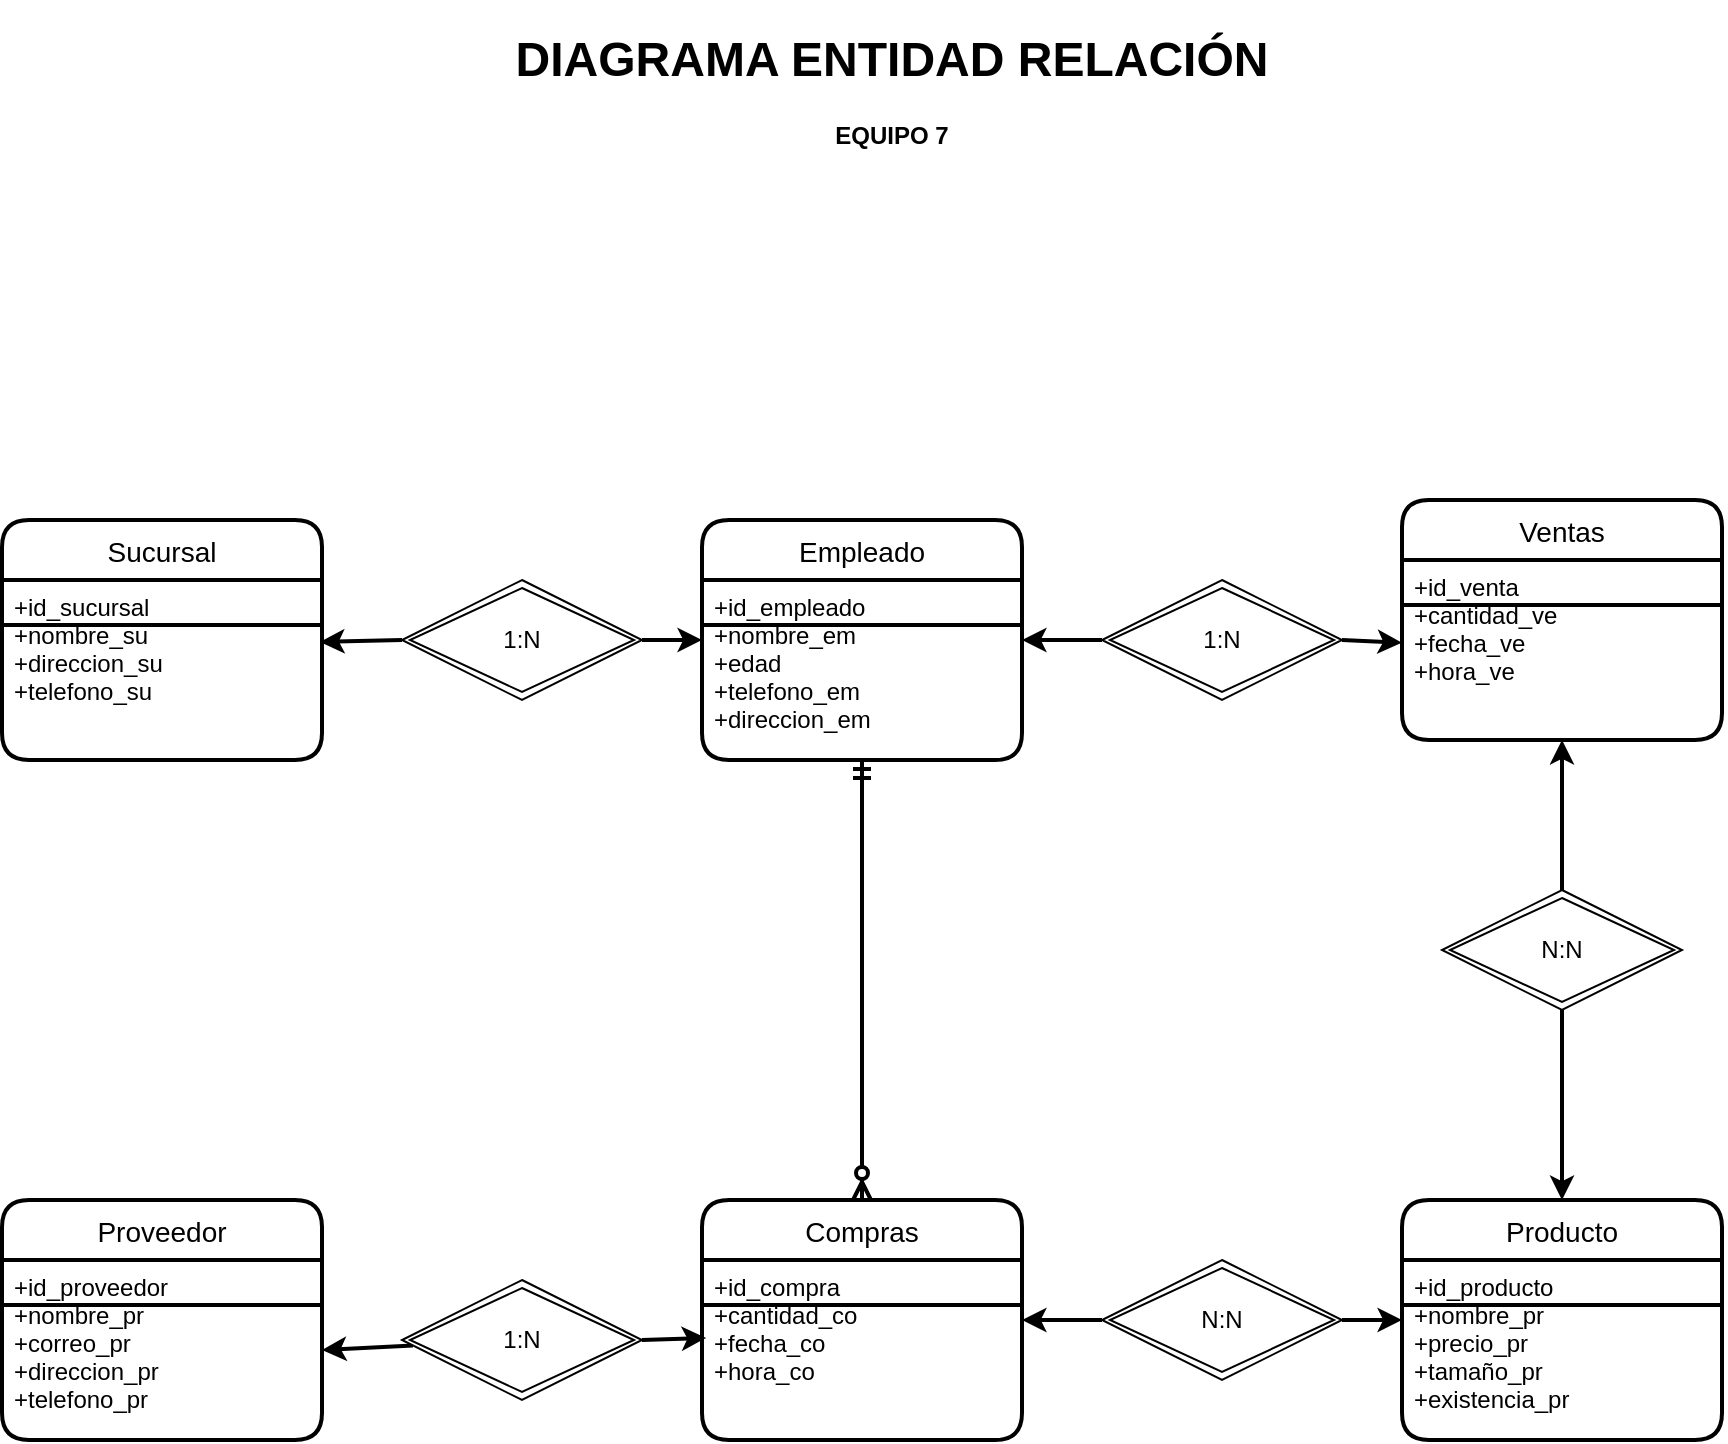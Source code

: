 <mxfile version="13.7.8" type="github">
  <diagram id="lURr1SUzgLX1jMfKgT8y" name="Page-1">
    <mxGraphModel dx="868" dy="472" grid="1" gridSize="10" guides="1" tooltips="1" connect="1" arrows="1" fold="1" page="1" pageScale="1" pageWidth="1654" pageHeight="1169" math="0" shadow="0">
      <root>
        <mxCell id="0" />
        <mxCell id="1" parent="0" />
        <mxCell id="yS4Auysj0yb1mgpmarGh-30" value="" style="fontSize=12;html=1;endArrow=ERzeroToMany;startArrow=ERmandOne;strokeWidth=2;entryX=0.5;entryY=0;entryDx=0;entryDy=0;exitX=0.5;exitY=1;exitDx=0;exitDy=0;" parent="1" source="yS4Auysj0yb1mgpmarGh-12" target="yS4Auysj0yb1mgpmarGh-13" edge="1">
          <mxGeometry width="100" height="100" relative="1" as="geometry">
            <mxPoint x="680" y="610" as="sourcePoint" />
            <mxPoint x="780" y="510" as="targetPoint" />
          </mxGeometry>
        </mxCell>
        <mxCell id="yS4Auysj0yb1mgpmarGh-11" value="Empleado" style="swimlane;childLayout=stackLayout;horizontal=1;startSize=30;horizontalStack=0;rounded=1;fontSize=14;fontStyle=0;strokeWidth=2;resizeParent=0;resizeLast=1;shadow=0;dashed=0;align=center;" parent="1" vertex="1">
          <mxGeometry x="750" y="340" width="160" height="120" as="geometry" />
        </mxCell>
        <mxCell id="yS4Auysj0yb1mgpmarGh-12" value="+id_empleado&#xa;+nombre_em&#xa;+edad&#xa;+telefono_em&#xa;+direccion_em" style="align=left;strokeColor=none;fillColor=none;spacingLeft=4;fontSize=12;verticalAlign=top;resizable=0;rotatable=0;part=1;" parent="yS4Auysj0yb1mgpmarGh-11" vertex="1">
          <mxGeometry y="30" width="160" height="90" as="geometry" />
        </mxCell>
        <mxCell id="yS4Auysj0yb1mgpmarGh-38" value="" style="endArrow=none;html=1;strokeWidth=2;exitX=0;exitY=0.25;exitDx=0;exitDy=0;entryX=1;entryY=0.25;entryDx=0;entryDy=0;" parent="yS4Auysj0yb1mgpmarGh-11" source="yS4Auysj0yb1mgpmarGh-12" target="yS4Auysj0yb1mgpmarGh-12" edge="1">
          <mxGeometry width="50" height="50" relative="1" as="geometry">
            <mxPoint x="210" y="40" as="sourcePoint" />
            <mxPoint x="260" y="-10" as="targetPoint" />
          </mxGeometry>
        </mxCell>
        <mxCell id="yS4Auysj0yb1mgpmarGh-13" value="Compras" style="swimlane;childLayout=stackLayout;horizontal=1;startSize=30;horizontalStack=0;rounded=1;fontSize=14;fontStyle=0;strokeWidth=2;resizeParent=0;resizeLast=1;shadow=0;dashed=0;align=center;" parent="1" vertex="1">
          <mxGeometry x="750" y="680" width="160" height="120" as="geometry" />
        </mxCell>
        <mxCell id="yS4Auysj0yb1mgpmarGh-14" value="+id_compra&#xa;+cantidad_co&#xa;+fecha_co&#xa;+hora_co" style="align=left;strokeColor=none;fillColor=none;spacingLeft=4;fontSize=12;verticalAlign=top;resizable=0;rotatable=0;part=1;" parent="yS4Auysj0yb1mgpmarGh-13" vertex="1">
          <mxGeometry y="30" width="160" height="90" as="geometry" />
        </mxCell>
        <mxCell id="yS4Auysj0yb1mgpmarGh-36" style="edgeStyle=none;rounded=1;orthogonalLoop=1;jettySize=auto;html=1;entryX=0;entryY=0.5;entryDx=0;entryDy=0;strokeWidth=2;" parent="yS4Auysj0yb1mgpmarGh-13" source="yS4Auysj0yb1mgpmarGh-14" target="yS4Auysj0yb1mgpmarGh-14" edge="1">
          <mxGeometry relative="1" as="geometry" />
        </mxCell>
        <mxCell id="yS4Auysj0yb1mgpmarGh-35" value="" style="endArrow=none;html=1;strokeWidth=2;exitX=0;exitY=0.25;exitDx=0;exitDy=0;entryX=1;entryY=0.25;entryDx=0;entryDy=0;" parent="yS4Auysj0yb1mgpmarGh-13" source="yS4Auysj0yb1mgpmarGh-14" target="yS4Auysj0yb1mgpmarGh-14" edge="1">
          <mxGeometry width="50" height="50" relative="1" as="geometry">
            <mxPoint x="200" y="-10" as="sourcePoint" />
            <mxPoint x="250" y="-60" as="targetPoint" />
          </mxGeometry>
        </mxCell>
        <mxCell id="yS4Auysj0yb1mgpmarGh-40" value="&lt;h1&gt;DIAGRAMA ENTIDAD RELACIÓN&lt;/h1&gt;&lt;div&gt;&lt;b&gt;EQUIPO 7&lt;/b&gt;&lt;/div&gt;&lt;div&gt;&lt;b&gt;&lt;br&gt;&lt;/b&gt;&lt;/div&gt;" style="text;html=1;strokeColor=none;fillColor=none;spacing=5;spacingTop=-20;whiteSpace=wrap;overflow=hidden;rounded=0;align=center;" parent="1" vertex="1">
          <mxGeometry x="620" y="90" width="450" height="120" as="geometry" />
        </mxCell>
        <mxCell id="xZR6L2Q0r_49w582ZbOt-5" style="edgeStyle=none;rounded=0;orthogonalLoop=1;jettySize=auto;html=1;exitX=0.5;exitY=0;exitDx=0;exitDy=0;entryX=0.5;entryY=1;entryDx=0;entryDy=0;strokeWidth=2;" edge="1" parent="1" source="xZR6L2Q0r_49w582ZbOt-4" target="yS4Auysj0yb1mgpmarGh-16">
          <mxGeometry relative="1" as="geometry" />
        </mxCell>
        <mxCell id="xZR6L2Q0r_49w582ZbOt-6" style="edgeStyle=none;rounded=0;orthogonalLoop=1;jettySize=auto;html=1;exitX=0.5;exitY=1;exitDx=0;exitDy=0;entryX=0.5;entryY=0;entryDx=0;entryDy=0;strokeWidth=2;" edge="1" parent="1" source="xZR6L2Q0r_49w582ZbOt-4" target="yS4Auysj0yb1mgpmarGh-18">
          <mxGeometry relative="1" as="geometry" />
        </mxCell>
        <mxCell id="xZR6L2Q0r_49w582ZbOt-4" value="N:N" style="shape=rhombus;double=1;perimeter=rhombusPerimeter;whiteSpace=wrap;html=1;align=center;" vertex="1" parent="1">
          <mxGeometry x="1120" y="525" width="120" height="60" as="geometry" />
        </mxCell>
        <mxCell id="xZR6L2Q0r_49w582ZbOt-19" style="edgeStyle=none;rounded=0;orthogonalLoop=1;jettySize=auto;html=1;exitX=1;exitY=0.5;exitDx=0;exitDy=0;strokeWidth=2;" edge="1" parent="1" source="xZR6L2Q0r_49w582ZbOt-7" target="yS4Auysj0yb1mgpmarGh-16">
          <mxGeometry relative="1" as="geometry" />
        </mxCell>
        <mxCell id="xZR6L2Q0r_49w582ZbOt-20" style="edgeStyle=none;rounded=0;orthogonalLoop=1;jettySize=auto;html=1;exitX=0;exitY=0.5;exitDx=0;exitDy=0;entryX=1;entryY=0.333;entryDx=0;entryDy=0;entryPerimeter=0;strokeWidth=2;" edge="1" parent="1" source="xZR6L2Q0r_49w582ZbOt-7" target="yS4Auysj0yb1mgpmarGh-12">
          <mxGeometry relative="1" as="geometry" />
        </mxCell>
        <mxCell id="xZR6L2Q0r_49w582ZbOt-7" value="1:N" style="shape=rhombus;double=1;perimeter=rhombusPerimeter;whiteSpace=wrap;html=1;align=center;" vertex="1" parent="1">
          <mxGeometry x="950" y="370" width="120" height="60" as="geometry" />
        </mxCell>
        <mxCell id="xZR6L2Q0r_49w582ZbOt-9" style="edgeStyle=none;rounded=0;orthogonalLoop=1;jettySize=auto;html=1;exitX=1;exitY=0.5;exitDx=0;exitDy=0;entryX=0;entryY=0.5;entryDx=0;entryDy=0;strokeWidth=2;" edge="1" parent="1" source="xZR6L2Q0r_49w582ZbOt-8" target="yS4Auysj0yb1mgpmarGh-11">
          <mxGeometry relative="1" as="geometry" />
        </mxCell>
        <mxCell id="xZR6L2Q0r_49w582ZbOt-10" style="edgeStyle=none;rounded=0;orthogonalLoop=1;jettySize=auto;html=1;exitX=0;exitY=0.5;exitDx=0;exitDy=0;entryX=0.994;entryY=0.344;entryDx=0;entryDy=0;entryPerimeter=0;strokeWidth=2;" edge="1" parent="1" source="xZR6L2Q0r_49w582ZbOt-8" target="yS4Auysj0yb1mgpmarGh-2">
          <mxGeometry relative="1" as="geometry" />
        </mxCell>
        <mxCell id="xZR6L2Q0r_49w582ZbOt-8" value="1:N" style="shape=rhombus;double=1;perimeter=rhombusPerimeter;whiteSpace=wrap;html=1;align=center;" vertex="1" parent="1">
          <mxGeometry x="600" y="370" width="120" height="60" as="geometry" />
        </mxCell>
        <mxCell id="yS4Auysj0yb1mgpmarGh-1" value="Sucursal" style="swimlane;childLayout=stackLayout;horizontal=1;startSize=30;horizontalStack=0;rounded=1;fontSize=14;fontStyle=0;strokeWidth=2;resizeParent=0;resizeLast=1;shadow=0;dashed=0;align=center;" parent="1" vertex="1">
          <mxGeometry x="400" y="340" width="160" height="120" as="geometry" />
        </mxCell>
        <mxCell id="yS4Auysj0yb1mgpmarGh-2" value="+id_sucursal&#xa;+nombre_su&#xa;+direccion_su&#xa;+telefono_su" style="align=left;strokeColor=none;fillColor=none;spacingLeft=4;fontSize=12;verticalAlign=top;resizable=0;rotatable=0;part=1;" parent="yS4Auysj0yb1mgpmarGh-1" vertex="1">
          <mxGeometry y="30" width="160" height="90" as="geometry" />
        </mxCell>
        <mxCell id="yS4Auysj0yb1mgpmarGh-33" value="" style="endArrow=none;html=1;strokeWidth=2;exitX=0;exitY=0.25;exitDx=0;exitDy=0;entryX=1;entryY=0.25;entryDx=0;entryDy=0;" parent="yS4Auysj0yb1mgpmarGh-1" source="yS4Auysj0yb1mgpmarGh-2" target="yS4Auysj0yb1mgpmarGh-2" edge="1">
          <mxGeometry width="50" height="50" relative="1" as="geometry">
            <mxPoint x="170" y="220" as="sourcePoint" />
            <mxPoint x="310" y="220" as="targetPoint" />
          </mxGeometry>
        </mxCell>
        <mxCell id="yS4Auysj0yb1mgpmarGh-9" value="Proveedor" style="swimlane;childLayout=stackLayout;horizontal=1;startSize=30;horizontalStack=0;rounded=1;fontSize=14;fontStyle=0;strokeWidth=2;resizeParent=0;resizeLast=1;shadow=0;dashed=0;align=center;" parent="1" vertex="1">
          <mxGeometry x="400" y="680" width="160" height="120" as="geometry" />
        </mxCell>
        <mxCell id="yS4Auysj0yb1mgpmarGh-10" value="+id_proveedor&#xa;+nombre_pr&#xa;+correo_pr&#xa;+direccion_pr&#xa;+telefono_pr" style="align=left;strokeColor=none;fillColor=none;spacingLeft=4;fontSize=12;verticalAlign=top;resizable=0;rotatable=0;part=1;" parent="yS4Auysj0yb1mgpmarGh-9" vertex="1">
          <mxGeometry y="30" width="160" height="90" as="geometry" />
        </mxCell>
        <mxCell id="yS4Auysj0yb1mgpmarGh-37" value="" style="endArrow=none;html=1;strokeWidth=2;exitX=0;exitY=0.25;exitDx=0;exitDy=0;entryX=1;entryY=0.25;entryDx=0;entryDy=0;" parent="yS4Auysj0yb1mgpmarGh-9" source="yS4Auysj0yb1mgpmarGh-10" target="yS4Auysj0yb1mgpmarGh-10" edge="1">
          <mxGeometry width="50" height="50" relative="1" as="geometry">
            <mxPoint x="150" y="-20" as="sourcePoint" />
            <mxPoint x="200" y="-70" as="targetPoint" />
          </mxGeometry>
        </mxCell>
        <mxCell id="xZR6L2Q0r_49w582ZbOt-12" style="edgeStyle=none;rounded=0;orthogonalLoop=1;jettySize=auto;html=1;entryX=1;entryY=0.5;entryDx=0;entryDy=0;strokeWidth=2;" edge="1" parent="1" source="xZR6L2Q0r_49w582ZbOt-11" target="yS4Auysj0yb1mgpmarGh-10">
          <mxGeometry relative="1" as="geometry" />
        </mxCell>
        <mxCell id="xZR6L2Q0r_49w582ZbOt-15" style="edgeStyle=none;rounded=0;orthogonalLoop=1;jettySize=auto;html=1;exitX=1;exitY=0.5;exitDx=0;exitDy=0;entryX=0.013;entryY=0.433;entryDx=0;entryDy=0;entryPerimeter=0;strokeWidth=2;" edge="1" parent="1" source="xZR6L2Q0r_49w582ZbOt-11" target="yS4Auysj0yb1mgpmarGh-14">
          <mxGeometry relative="1" as="geometry" />
        </mxCell>
        <mxCell id="xZR6L2Q0r_49w582ZbOt-11" value="1:N" style="shape=rhombus;double=1;perimeter=rhombusPerimeter;whiteSpace=wrap;html=1;align=center;" vertex="1" parent="1">
          <mxGeometry x="600" y="720" width="120" height="60" as="geometry" />
        </mxCell>
        <mxCell id="xZR6L2Q0r_49w582ZbOt-17" style="edgeStyle=none;rounded=0;orthogonalLoop=1;jettySize=auto;html=1;exitX=0;exitY=0.5;exitDx=0;exitDy=0;entryX=1;entryY=0.333;entryDx=0;entryDy=0;entryPerimeter=0;strokeWidth=2;" edge="1" parent="1" source="xZR6L2Q0r_49w582ZbOt-16" target="yS4Auysj0yb1mgpmarGh-14">
          <mxGeometry relative="1" as="geometry" />
        </mxCell>
        <mxCell id="xZR6L2Q0r_49w582ZbOt-18" style="edgeStyle=none;rounded=0;orthogonalLoop=1;jettySize=auto;html=1;exitX=1;exitY=0.5;exitDx=0;exitDy=0;entryX=0;entryY=0.5;entryDx=0;entryDy=0;strokeWidth=2;" edge="1" parent="1" source="xZR6L2Q0r_49w582ZbOt-16" target="yS4Auysj0yb1mgpmarGh-18">
          <mxGeometry relative="1" as="geometry" />
        </mxCell>
        <mxCell id="xZR6L2Q0r_49w582ZbOt-16" value="N:N" style="shape=rhombus;double=1;perimeter=rhombusPerimeter;whiteSpace=wrap;html=1;align=center;" vertex="1" parent="1">
          <mxGeometry x="950" y="710" width="120" height="60" as="geometry" />
        </mxCell>
        <mxCell id="yS4Auysj0yb1mgpmarGh-18" value="Producto" style="swimlane;childLayout=stackLayout;horizontal=1;startSize=30;horizontalStack=0;rounded=1;fontSize=14;fontStyle=0;strokeWidth=2;resizeParent=0;resizeLast=1;shadow=0;dashed=0;align=center;" parent="1" vertex="1">
          <mxGeometry x="1100" y="680" width="160" height="120" as="geometry" />
        </mxCell>
        <mxCell id="yS4Auysj0yb1mgpmarGh-19" value="+id_producto&#xa;+nombre_pr&#xa;+precio_pr&#xa;+tamaño_pr&#xa;+existencia_pr" style="align=left;strokeColor=none;fillColor=none;spacingLeft=4;fontSize=12;verticalAlign=top;resizable=0;rotatable=0;part=1;" parent="yS4Auysj0yb1mgpmarGh-18" vertex="1">
          <mxGeometry y="30" width="160" height="90" as="geometry" />
        </mxCell>
        <mxCell id="yS4Auysj0yb1mgpmarGh-34" value="" style="endArrow=none;html=1;strokeWidth=2;exitX=0;exitY=0.25;exitDx=0;exitDy=0;entryX=1;entryY=0.25;entryDx=0;entryDy=0;" parent="yS4Auysj0yb1mgpmarGh-18" source="yS4Auysj0yb1mgpmarGh-19" target="yS4Auysj0yb1mgpmarGh-19" edge="1">
          <mxGeometry width="50" height="50" relative="1" as="geometry">
            <mxPoint x="-190" y="62.5" as="sourcePoint" />
            <mxPoint x="-30" y="62.5" as="targetPoint" />
          </mxGeometry>
        </mxCell>
        <mxCell id="yS4Auysj0yb1mgpmarGh-15" value="Ventas" style="swimlane;childLayout=stackLayout;horizontal=1;startSize=30;horizontalStack=0;rounded=1;fontSize=14;fontStyle=0;strokeWidth=2;resizeParent=0;resizeLast=1;shadow=0;dashed=0;align=center;" parent="1" vertex="1">
          <mxGeometry x="1100" y="330" width="160" height="120" as="geometry" />
        </mxCell>
        <mxCell id="yS4Auysj0yb1mgpmarGh-16" value="+id_venta&#xa;+cantidad_ve&#xa;+fecha_ve&#xa;+hora_ve" style="align=left;strokeColor=none;fillColor=none;spacingLeft=4;fontSize=12;verticalAlign=top;resizable=0;rotatable=0;part=1;" parent="yS4Auysj0yb1mgpmarGh-15" vertex="1">
          <mxGeometry y="30" width="160" height="90" as="geometry" />
        </mxCell>
        <mxCell id="yS4Auysj0yb1mgpmarGh-39" value="" style="endArrow=none;html=1;strokeWidth=2;exitX=0;exitY=0.25;exitDx=0;exitDy=0;entryX=1;entryY=0.25;entryDx=0;entryDy=0;" parent="yS4Auysj0yb1mgpmarGh-15" source="yS4Auysj0yb1mgpmarGh-16" target="yS4Auysj0yb1mgpmarGh-16" edge="1">
          <mxGeometry width="50" height="50" relative="1" as="geometry">
            <mxPoint x="230" y="90" as="sourcePoint" />
            <mxPoint x="280" y="40" as="targetPoint" />
          </mxGeometry>
        </mxCell>
      </root>
    </mxGraphModel>
  </diagram>
</mxfile>
